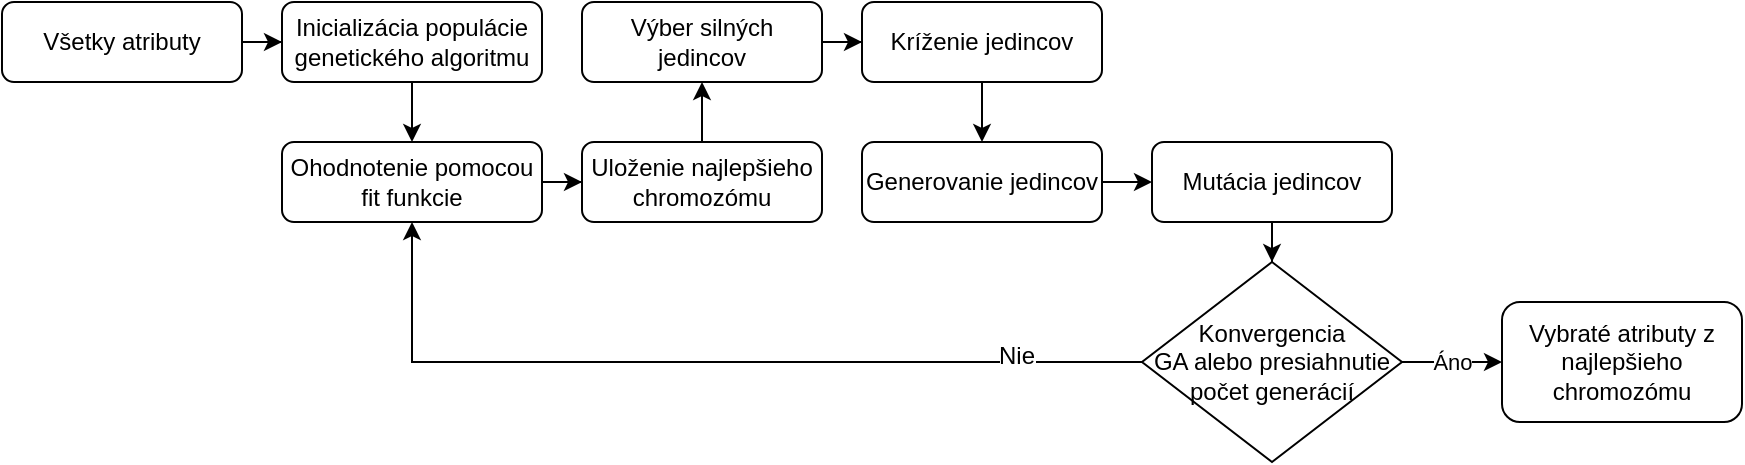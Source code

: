 <mxfile version="12.9.3" type="device"><diagram id="C5RBs43oDa-KdzZeNtuy" name="Page-1"><mxGraphModel dx="1106" dy="830" grid="1" gridSize="10" guides="1" tooltips="1" connect="1" arrows="1" fold="1" page="1" pageScale="1" pageWidth="827" pageHeight="1169" math="0" shadow="0"><root><mxCell id="WIyWlLk6GJQsqaUBKTNV-0"/><mxCell id="WIyWlLk6GJQsqaUBKTNV-1" parent="WIyWlLk6GJQsqaUBKTNV-0"/><mxCell id="jCjbmUSQicTdHAm1fo_c-2" style="edgeStyle=orthogonalEdgeStyle;rounded=0;orthogonalLoop=1;jettySize=auto;html=1;" parent="WIyWlLk6GJQsqaUBKTNV-1" source="WIyWlLk6GJQsqaUBKTNV-3" target="WIyWlLk6GJQsqaUBKTNV-7" edge="1"><mxGeometry relative="1" as="geometry"/></mxCell><mxCell id="WIyWlLk6GJQsqaUBKTNV-3" value="Všetky atributy" style="rounded=1;whiteSpace=wrap;html=1;fontSize=12;glass=0;strokeWidth=1;shadow=0;" parent="WIyWlLk6GJQsqaUBKTNV-1" vertex="1"><mxGeometry x="10" y="70" width="120" height="40" as="geometry"/></mxCell><mxCell id="jCjbmUSQicTdHAm1fo_c-1" style="edgeStyle=orthogonalEdgeStyle;rounded=0;orthogonalLoop=1;jettySize=auto;html=1;" parent="WIyWlLk6GJQsqaUBKTNV-1" source="WIyWlLk6GJQsqaUBKTNV-7" target="jCjbmUSQicTdHAm1fo_c-0" edge="1"><mxGeometry relative="1" as="geometry"/></mxCell><mxCell id="WIyWlLk6GJQsqaUBKTNV-7" value="Inicializácia populácie genetického algoritmu" style="rounded=1;whiteSpace=wrap;html=1;fontSize=12;glass=0;strokeWidth=1;shadow=0;" parent="WIyWlLk6GJQsqaUBKTNV-1" vertex="1"><mxGeometry x="150" y="70" width="130" height="40" as="geometry"/></mxCell><mxCell id="jCjbmUSQicTdHAm1fo_c-8" style="edgeStyle=orthogonalEdgeStyle;rounded=0;orthogonalLoop=1;jettySize=auto;html=1;" parent="WIyWlLk6GJQsqaUBKTNV-1" source="WIyWlLk6GJQsqaUBKTNV-11" target="jCjbmUSQicTdHAm1fo_c-5" edge="1"><mxGeometry relative="1" as="geometry"/></mxCell><mxCell id="WIyWlLk6GJQsqaUBKTNV-11" value="Kríženie jedincov" style="rounded=1;whiteSpace=wrap;html=1;fontSize=12;glass=0;strokeWidth=1;shadow=0;" parent="WIyWlLk6GJQsqaUBKTNV-1" vertex="1"><mxGeometry x="440" y="70" width="120" height="40" as="geometry"/></mxCell><mxCell id="jCjbmUSQicTdHAm1fo_c-4" style="edgeStyle=orthogonalEdgeStyle;rounded=0;orthogonalLoop=1;jettySize=auto;html=1;entryX=0;entryY=0.5;entryDx=0;entryDy=0;" parent="WIyWlLk6GJQsqaUBKTNV-1" source="WIyWlLk6GJQsqaUBKTNV-12" target="WIyWlLk6GJQsqaUBKTNV-11" edge="1"><mxGeometry relative="1" as="geometry"/></mxCell><mxCell id="WIyWlLk6GJQsqaUBKTNV-12" value="Výber silných jedincov" style="rounded=1;whiteSpace=wrap;html=1;fontSize=12;glass=0;strokeWidth=1;shadow=0;" parent="WIyWlLk6GJQsqaUBKTNV-1" vertex="1"><mxGeometry x="300" y="70" width="120" height="40" as="geometry"/></mxCell><mxCell id="jCjbmUSQicTdHAm1fo_c-3" style="edgeStyle=orthogonalEdgeStyle;rounded=0;orthogonalLoop=1;jettySize=auto;html=1;entryX=0;entryY=0.5;entryDx=0;entryDy=0;" parent="WIyWlLk6GJQsqaUBKTNV-1" source="jCjbmUSQicTdHAm1fo_c-0" target="7rDLLy7xlc-I8trEg9fq-2" edge="1"><mxGeometry relative="1" as="geometry"/></mxCell><mxCell id="jCjbmUSQicTdHAm1fo_c-0" value="Ohodnotenie pomocou fit funkcie" style="rounded=1;whiteSpace=wrap;html=1;fontSize=12;glass=0;strokeWidth=1;shadow=0;" parent="WIyWlLk6GJQsqaUBKTNV-1" vertex="1"><mxGeometry x="150" y="140" width="130" height="40" as="geometry"/></mxCell><mxCell id="jCjbmUSQicTdHAm1fo_c-9" style="edgeStyle=orthogonalEdgeStyle;rounded=0;orthogonalLoop=1;jettySize=auto;html=1;" parent="WIyWlLk6GJQsqaUBKTNV-1" source="jCjbmUSQicTdHAm1fo_c-5" target="7rDLLy7xlc-I8trEg9fq-0" edge="1"><mxGeometry relative="1" as="geometry"/></mxCell><mxCell id="jCjbmUSQicTdHAm1fo_c-5" value="Generovanie jedincov" style="rounded=1;whiteSpace=wrap;html=1;fontSize=12;glass=0;strokeWidth=1;shadow=0;" parent="WIyWlLk6GJQsqaUBKTNV-1" vertex="1"><mxGeometry x="440" y="140" width="120" height="40" as="geometry"/></mxCell><mxCell id="jCjbmUSQicTdHAm1fo_c-10" style="edgeStyle=orthogonalEdgeStyle;rounded=0;orthogonalLoop=1;jettySize=auto;html=1;entryX=0.5;entryY=1;entryDx=0;entryDy=0;" parent="WIyWlLk6GJQsqaUBKTNV-1" source="jCjbmUSQicTdHAm1fo_c-7" target="jCjbmUSQicTdHAm1fo_c-0" edge="1"><mxGeometry relative="1" as="geometry"/></mxCell><mxCell id="jCjbmUSQicTdHAm1fo_c-11" value="Nie" style="text;html=1;align=center;verticalAlign=middle;resizable=0;points=[];labelBackgroundColor=#ffffff;" parent="jCjbmUSQicTdHAm1fo_c-10" vertex="1" connectable="0"><mxGeometry x="-0.707" y="-3" relative="1" as="geometry"><mxPoint as="offset"/></mxGeometry></mxCell><mxCell id="jCjbmUSQicTdHAm1fo_c-13" value="Áno" style="edgeStyle=orthogonalEdgeStyle;rounded=0;orthogonalLoop=1;jettySize=auto;html=1;entryX=0;entryY=0.5;entryDx=0;entryDy=0;" parent="WIyWlLk6GJQsqaUBKTNV-1" source="jCjbmUSQicTdHAm1fo_c-7" target="jCjbmUSQicTdHAm1fo_c-12" edge="1"><mxGeometry relative="1" as="geometry"><Array as="points"/><mxPoint x="1015" y="250" as="targetPoint"/></mxGeometry></mxCell><mxCell id="jCjbmUSQicTdHAm1fo_c-7" value="Konvergencia &lt;br&gt;GA alebo presiahnutie počet generácií" style="rhombus;whiteSpace=wrap;html=1;" parent="WIyWlLk6GJQsqaUBKTNV-1" vertex="1"><mxGeometry x="580" y="200" width="130" height="100" as="geometry"/></mxCell><mxCell id="jCjbmUSQicTdHAm1fo_c-12" value="Vybraté atributy z najlepšieho chromozómu" style="rounded=1;whiteSpace=wrap;html=1;fontSize=12;glass=0;strokeWidth=1;shadow=0;" parent="WIyWlLk6GJQsqaUBKTNV-1" vertex="1"><mxGeometry x="760" y="220" width="120" height="60" as="geometry"/></mxCell><mxCell id="7rDLLy7xlc-I8trEg9fq-1" style="edgeStyle=orthogonalEdgeStyle;rounded=0;orthogonalLoop=1;jettySize=auto;html=1;entryX=0.5;entryY=0;entryDx=0;entryDy=0;" parent="WIyWlLk6GJQsqaUBKTNV-1" source="7rDLLy7xlc-I8trEg9fq-0" target="jCjbmUSQicTdHAm1fo_c-7" edge="1"><mxGeometry relative="1" as="geometry"/></mxCell><mxCell id="7rDLLy7xlc-I8trEg9fq-0" value="Mutácia jedincov" style="rounded=1;whiteSpace=wrap;html=1;fontSize=12;glass=0;strokeWidth=1;shadow=0;" parent="WIyWlLk6GJQsqaUBKTNV-1" vertex="1"><mxGeometry x="585" y="140" width="120" height="40" as="geometry"/></mxCell><mxCell id="7rDLLy7xlc-I8trEg9fq-4" style="edgeStyle=orthogonalEdgeStyle;rounded=0;orthogonalLoop=1;jettySize=auto;html=1;entryX=0.5;entryY=1;entryDx=0;entryDy=0;" parent="WIyWlLk6GJQsqaUBKTNV-1" source="7rDLLy7xlc-I8trEg9fq-2" target="WIyWlLk6GJQsqaUBKTNV-12" edge="1"><mxGeometry relative="1" as="geometry"/></mxCell><mxCell id="7rDLLy7xlc-I8trEg9fq-2" value="Uloženie najlepšieho chromozómu" style="rounded=1;whiteSpace=wrap;html=1;fontSize=12;glass=0;strokeWidth=1;shadow=0;" parent="WIyWlLk6GJQsqaUBKTNV-1" vertex="1"><mxGeometry x="300" y="140" width="120" height="40" as="geometry"/></mxCell></root></mxGraphModel></diagram></mxfile>